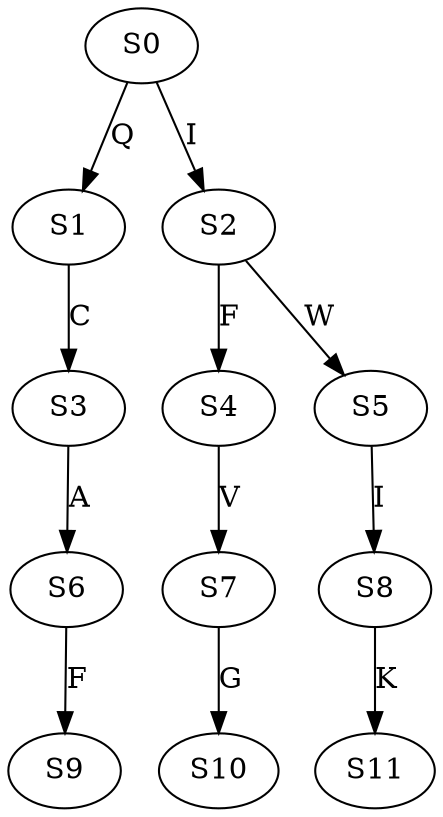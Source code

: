 strict digraph  {
	S0 -> S1 [ label = Q ];
	S0 -> S2 [ label = I ];
	S1 -> S3 [ label = C ];
	S2 -> S4 [ label = F ];
	S2 -> S5 [ label = W ];
	S3 -> S6 [ label = A ];
	S4 -> S7 [ label = V ];
	S5 -> S8 [ label = I ];
	S6 -> S9 [ label = F ];
	S7 -> S10 [ label = G ];
	S8 -> S11 [ label = K ];
}

